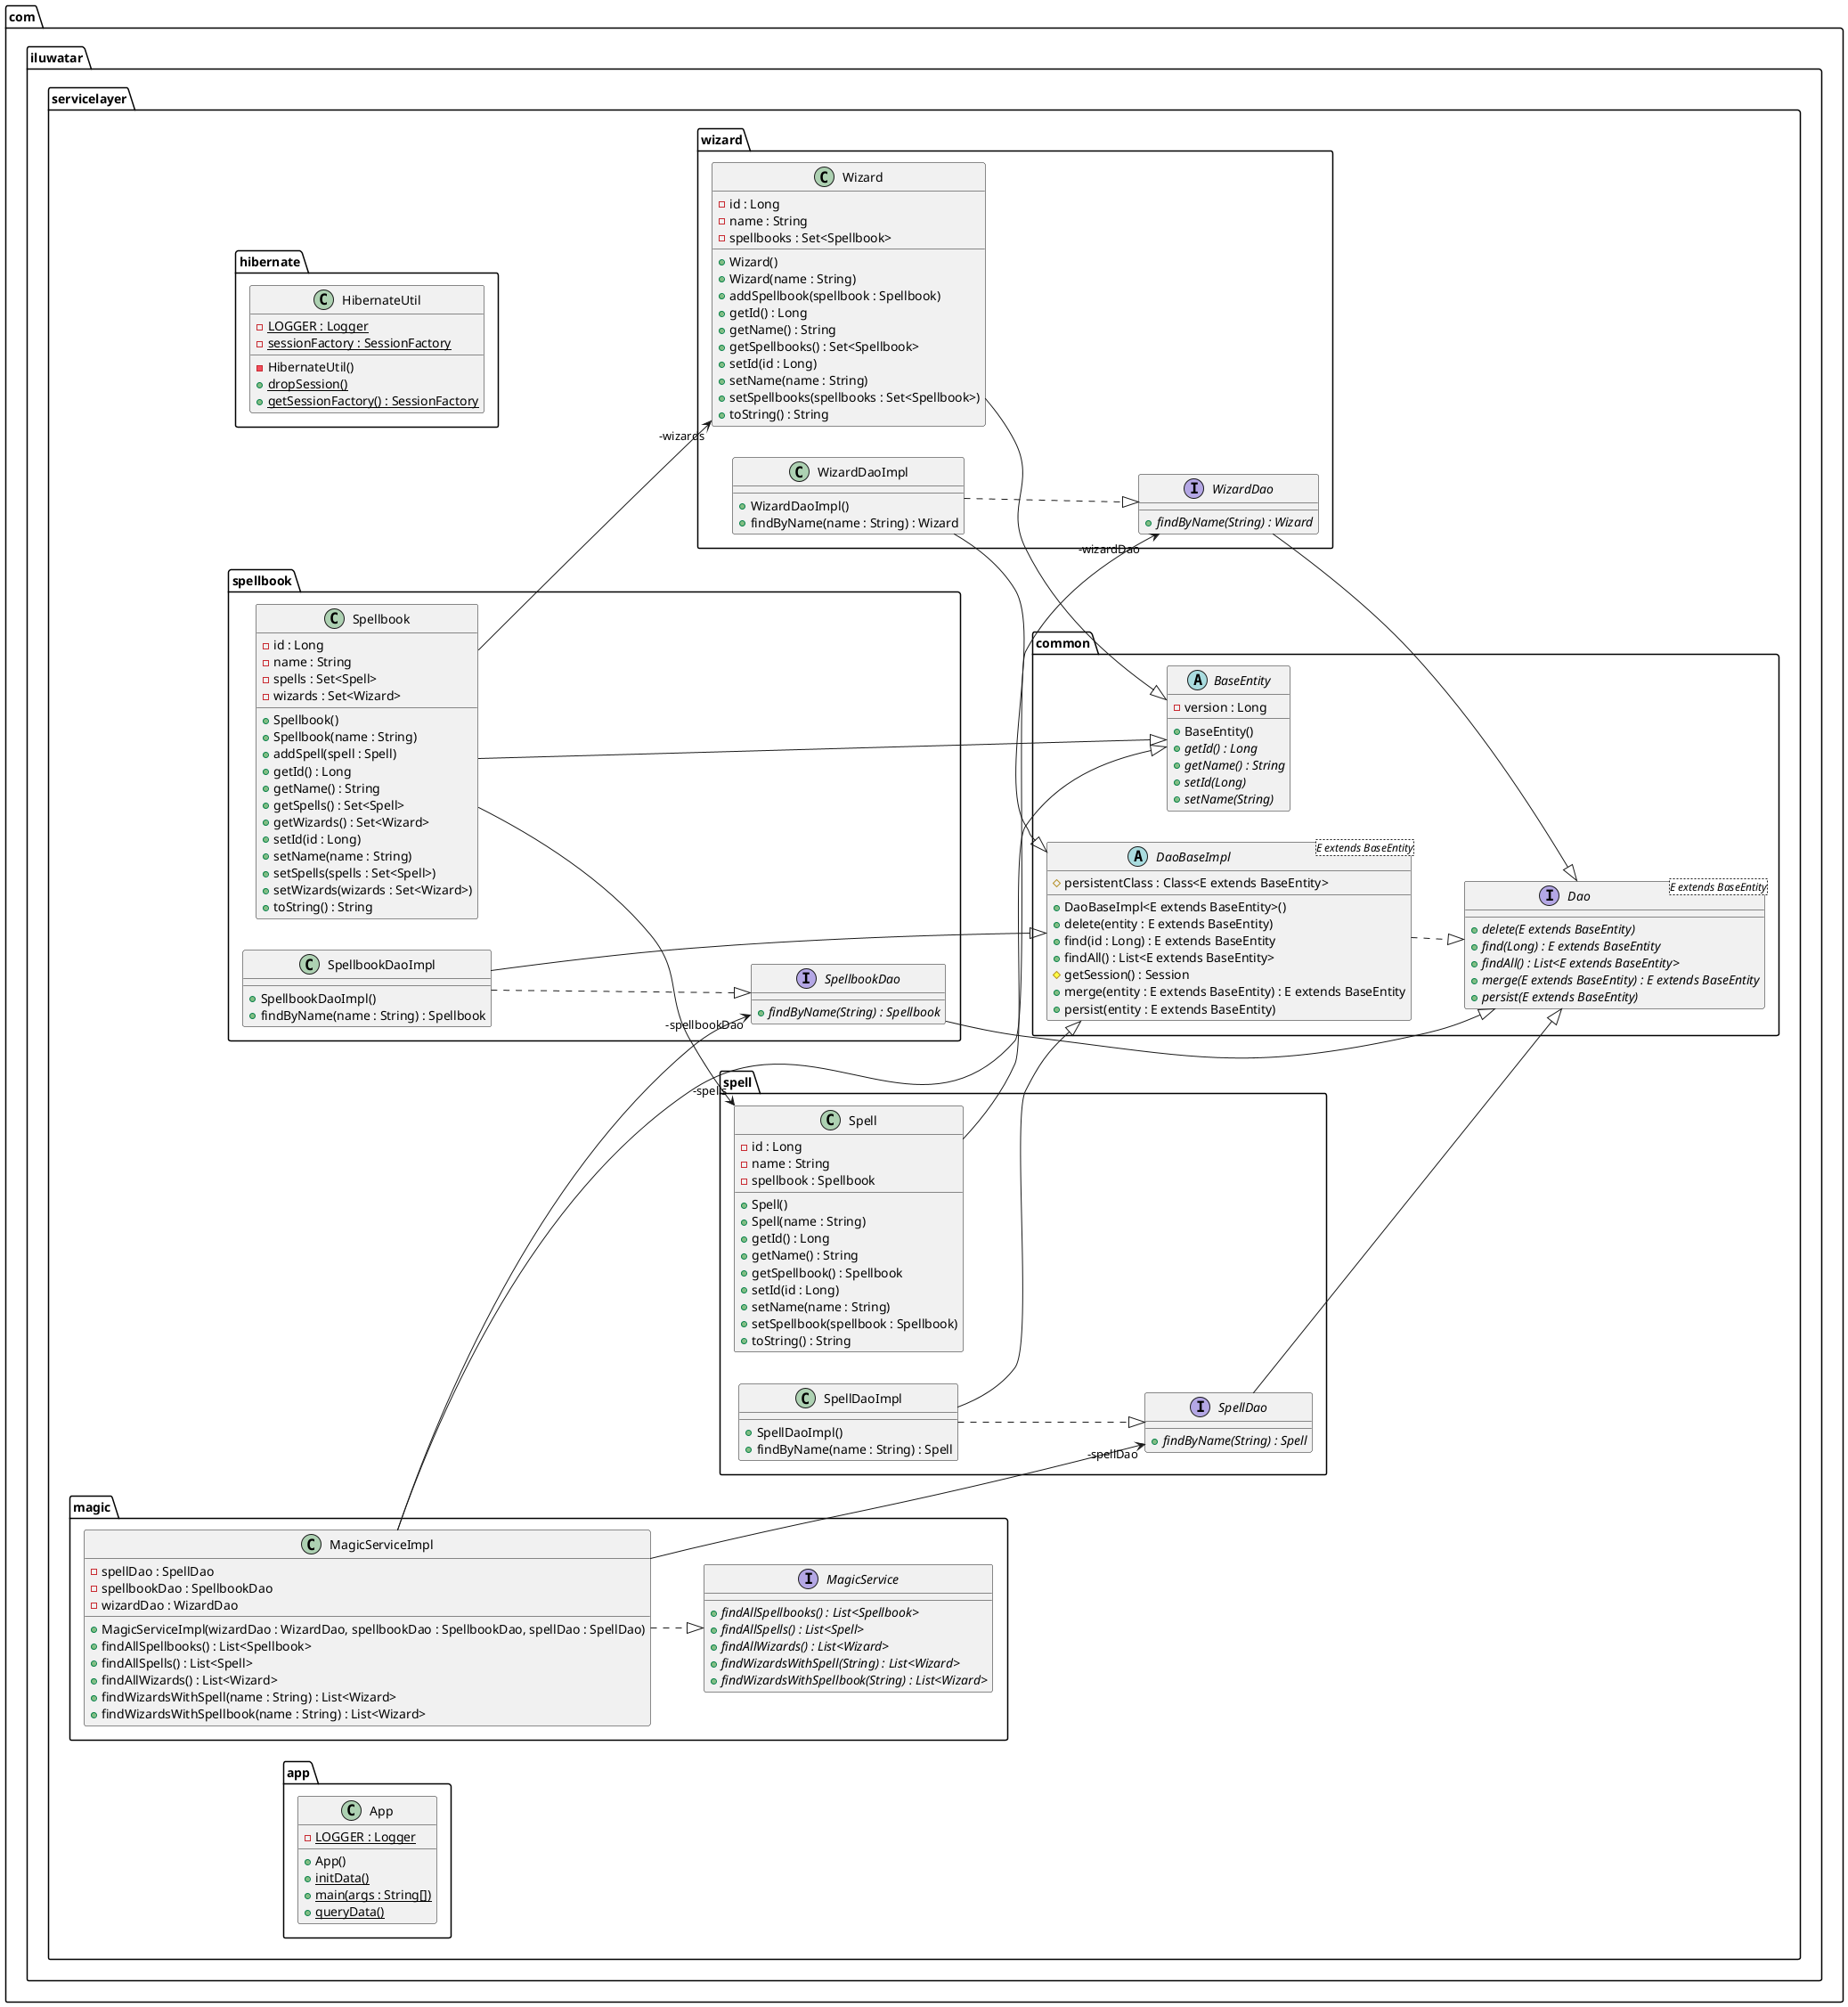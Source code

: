 @startuml
left to right direction
package com.iluwatar.servicelayer.hibernate {
  class HibernateUtil {
    - LOGGER : Logger {static}
    - sessionFactory : SessionFactory {static}
    - HibernateUtil()
    + dropSession() {static}
    + getSessionFactory() : SessionFactory {static}
  }
}
package com.iluwatar.servicelayer.common {
  abstract class BaseEntity {
    - version : Long
    + BaseEntity()
    + getId() : Long {abstract}
    + getName() : String {abstract}
    + setId(Long) {abstract}
    + setName(String) {abstract}
  }
  interface Dao<E extends BaseEntity> {
    + delete(E extends BaseEntity) {abstract}
    + find(Long) : E extends BaseEntity {abstract}
    + findAll() : List<E extends BaseEntity> {abstract}
    + merge(E extends BaseEntity) : E extends BaseEntity {abstract}
    + persist(E extends BaseEntity) {abstract}
  }
  abstract class DaoBaseImpl<E extends BaseEntity> {
    # persistentClass : Class<E extends BaseEntity>
    + DaoBaseImpl<E extends BaseEntity>()
    + delete(entity : E extends BaseEntity)
    + find(id : Long) : E extends BaseEntity
    + findAll() : List<E extends BaseEntity>
    # getSession() : Session
    + merge(entity : E extends BaseEntity) : E extends BaseEntity
    + persist(entity : E extends BaseEntity)
  }
}
package com.iluwatar.servicelayer.magic {
  interface MagicService {
    + findAllSpellbooks() : List<Spellbook> {abstract}
    + findAllSpells() : List<Spell> {abstract}
    + findAllWizards() : List<Wizard> {abstract}
    + findWizardsWithSpell(String) : List<Wizard> {abstract}
    + findWizardsWithSpellbook(String) : List<Wizard> {abstract}
  }
  class MagicServiceImpl {
    - spellDao : SpellDao
    - spellbookDao : SpellbookDao
    - wizardDao : WizardDao
    + MagicServiceImpl(wizardDao : WizardDao, spellbookDao : SpellbookDao, spellDao : SpellDao)
    + findAllSpellbooks() : List<Spellbook>
    + findAllSpells() : List<Spell>
    + findAllWizards() : List<Wizard>
    + findWizardsWithSpell(name : String) : List<Wizard>
    + findWizardsWithSpellbook(name : String) : List<Wizard>
  }
}
package com.iluwatar.servicelayer.wizard {
  class Wizard {
    - id : Long
    - name : String
    - spellbooks : Set<Spellbook>
    + Wizard()
    + Wizard(name : String)
    + addSpellbook(spellbook : Spellbook)
    + getId() : Long
    + getName() : String
    + getSpellbooks() : Set<Spellbook>
    + setId(id : Long)
    + setName(name : String)
    + setSpellbooks(spellbooks : Set<Spellbook>)
    + toString() : String
  }
  interface WizardDao {
    + findByName(String) : Wizard {abstract}
  }
  class WizardDaoImpl {
    + WizardDaoImpl()
    + findByName(name : String) : Wizard
  }
}
package com.iluwatar.servicelayer.spellbook {
  class Spellbook {
    - id : Long
    - name : String
    - spells : Set<Spell>
    - wizards : Set<Wizard>
    + Spellbook()
    + Spellbook(name : String)
    + addSpell(spell : Spell)
    + getId() : Long
    + getName() : String
    + getSpells() : Set<Spell>
    + getWizards() : Set<Wizard>
    + setId(id : Long)
    + setName(name : String)
    + setSpells(spells : Set<Spell>)
    + setWizards(wizards : Set<Wizard>)
    + toString() : String
  }
  interface SpellbookDao {
    + findByName(String) : Spellbook {abstract}
  }
  class SpellbookDaoImpl {
    + SpellbookDaoImpl()
    + findByName(name : String) : Spellbook
  }
}
package com.iluwatar.servicelayer.spell {
  class Spell {
    - id : Long
    - name : String
    - spellbook : Spellbook
    + Spell()
    + Spell(name : String)
    + getId() : Long
    + getName() : String
    + getSpellbook() : Spellbook
    + setId(id : Long)
    + setName(name : String)
    + setSpellbook(spellbook : Spellbook)
    + toString() : String
  }
  interface SpellDao {
    + findByName(String) : Spell {abstract}
  }
  class SpellDaoImpl {
    + SpellDaoImpl()
    + findByName(name : String) : Spell
  }
}
package com.iluwatar.servicelayer.app {
  class App {
    - LOGGER : Logger {static}
    + App()
    + initData() {static}
    + main(args : String[]) {static}
    + queryData() {static}
  }
}
MagicServiceImpl -->  "-wizardDao" WizardDao
MagicServiceImpl -->  "-spellbookDao" SpellbookDao
MagicServiceImpl -->  "-spellDao" SpellDao
Spellbook -->  "-spells" Spell
Spellbook -->  "-wizards" Wizard
DaoBaseImpl ..|> Dao
MagicServiceImpl ..|> MagicService
Spell --|> BaseEntity
SpellDao --|> Dao
SpellDaoImpl ..|> SpellDao
SpellDaoImpl --|> DaoBaseImpl
Spellbook --|> BaseEntity
SpellbookDao --|> Dao
SpellbookDaoImpl ..|> SpellbookDao
SpellbookDaoImpl --|> DaoBaseImpl
Wizard --|> BaseEntity
WizardDao --|> Dao
WizardDaoImpl ..|> WizardDao
WizardDaoImpl --|> DaoBaseImpl
@enduml
